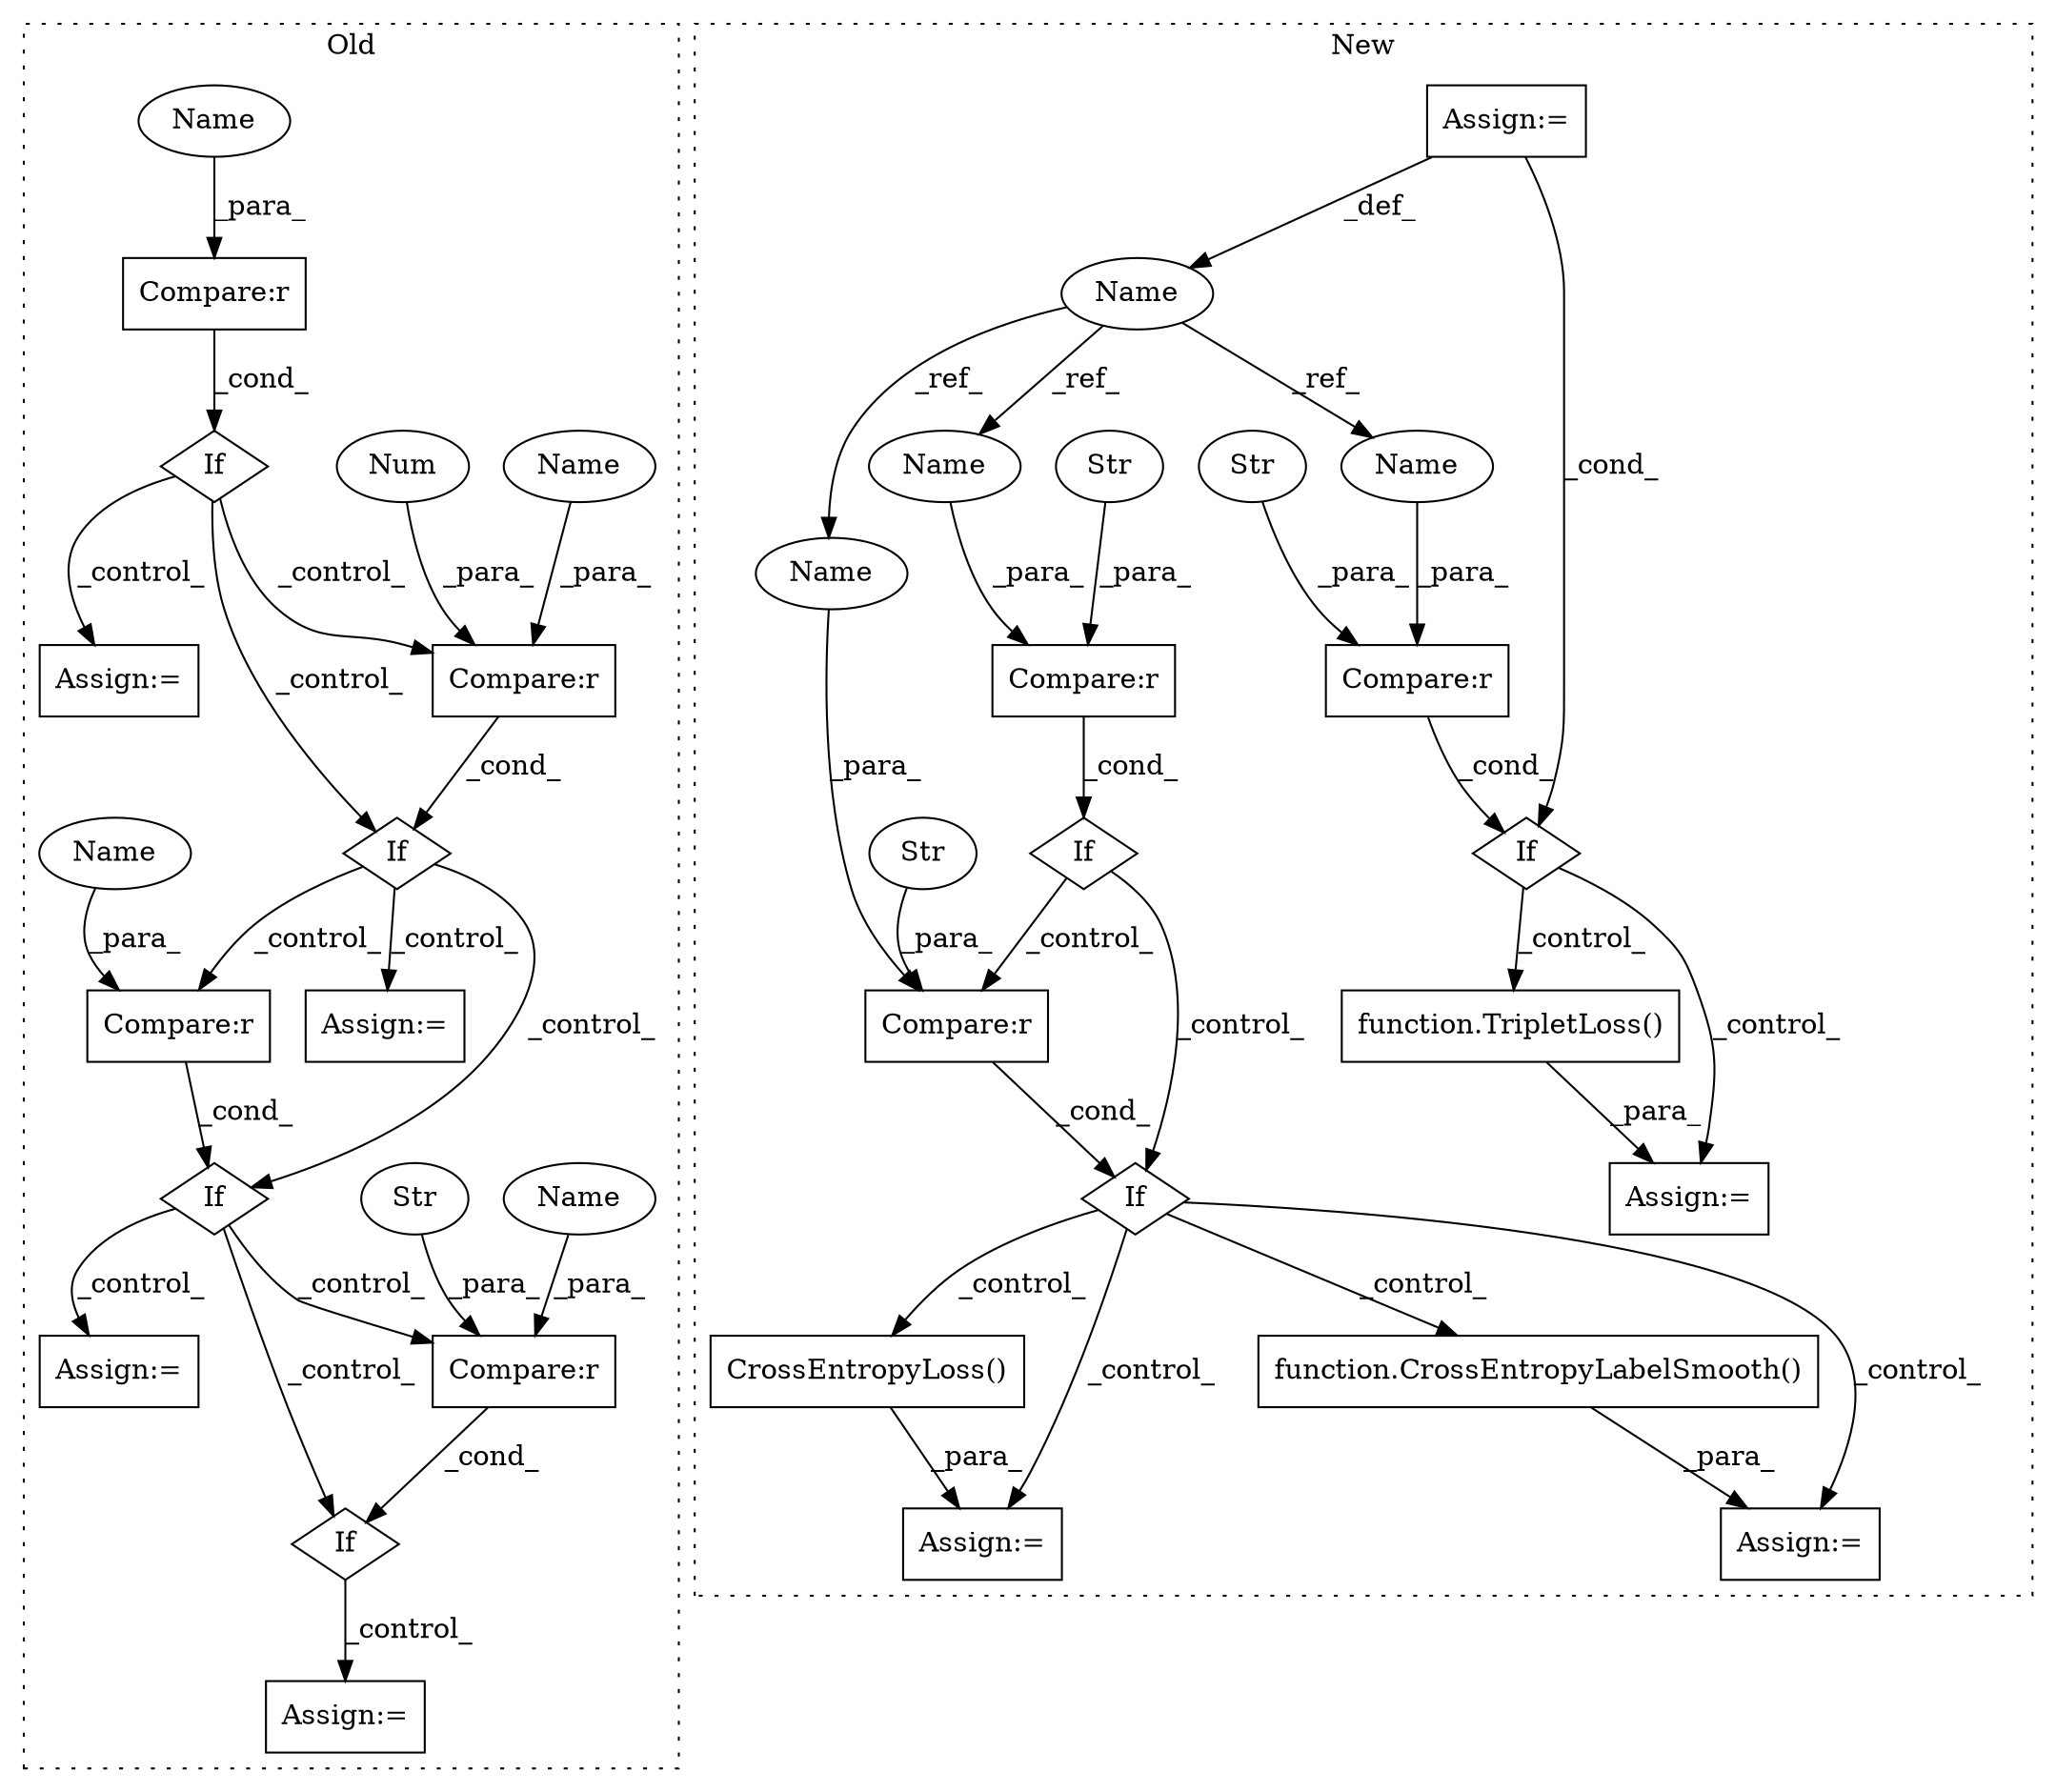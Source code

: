 digraph G {
subgraph cluster0 {
1 [label="If" a="96" s="1164,1183" l="3,18" shape="diamond"];
7 [label="Compare:r" a="40" s="1313" l="25" shape="box"];
8 [label="If" a="96" s="1111,1150" l="3,14" shape="diamond"];
9 [label="Str" a="66" s="1327" l="11" shape="ellipse"];
10 [label="If" a="96" s="1239,1256" l="0,18" shape="diamond"];
12 [label="Compare:r" a="40" s="1239" l="17" shape="box"];
13 [label="If" a="96" s="1313,1338" l="0,18" shape="diamond"];
16 [label="Compare:r" a="40" s="1167" l="16" shape="box"];
17 [label="Num" a="76" s="1181" l="2" shape="ellipse"];
18 [label="Compare:r" a="40" s="1114" l="36" shape="box"];
24 [label="Assign:=" a="68" s="1365" l="3" shape="box"];
26 [label="Assign:=" a="68" s="1283" l="3" shape="box"];
27 [label="Assign:=" a="68" s="2000" l="3" shape="box"];
28 [label="Assign:=" a="68" s="1210" l="3" shape="box"];
35 [label="Name" a="87" s="1114" l="10" shape="ellipse"];
36 [label="Name" a="87" s="1167" l="10" shape="ellipse"];
37 [label="Name" a="87" s="1313" l="10" shape="ellipse"];
38 [label="Name" a="87" s="1239" l="10" shape="ellipse"];
label = "Old";
style="dotted";
}
subgraph cluster1 {
2 [label="CrossEntropyLoss()" a="75" s="1947" l="21" shape="box"];
3 [label="If" a="96" s="1794,1828" l="3,18" shape="diamond"];
4 [label="Compare:r" a="40" s="1797" l="31" shape="box"];
5 [label="If" a="96" s="1617,1647" l="3,14" shape="diamond"];
6 [label="Str" a="66" s="1797" l="13" shape="ellipse"];
11 [label="function.CrossEntropyLabelSmooth()" a="75" s="1861,1896" l="24,1" shape="box"];
14 [label="Compare:r" a="40" s="1620" l="27" shape="box"];
15 [label="Str" a="66" s="1620" l="9" shape="ellipse"];
19 [label="Name" a="87" s="1582" l="14" shape="ellipse"];
20 [label="Compare:r" a="40" s="2152" l="27" shape="box"];
21 [label="If" a="96" s="2149,2179" l="3,14" shape="diamond"];
22 [label="Str" a="66" s="2152" l="9" shape="ellipse"];
23 [label="Assign:=" a="68" s="1858" l="3" shape="box"];
25 [label="Assign:=" a="68" s="1944" l="3" shape="box"];
29 [label="function.TripletLoss()" a="75" s="2209,2227" l="12,51" shape="box"];
30 [label="Assign:=" a="68" s="2206" l="3" shape="box"];
31 [label="Assign:=" a="68" s="1596" l="3" shape="box"];
32 [label="Name" a="87" s="2165" l="14" shape="ellipse"];
33 [label="Name" a="87" s="1814" l="14" shape="ellipse"];
34 [label="Name" a="87" s="1633" l="14" shape="ellipse"];
label = "New";
style="dotted";
}
1 -> 10 [label="_control_"];
1 -> 28 [label="_control_"];
1 -> 12 [label="_control_"];
2 -> 25 [label="_para_"];
3 -> 2 [label="_control_"];
3 -> 11 [label="_control_"];
3 -> 23 [label="_control_"];
3 -> 25 [label="_control_"];
4 -> 3 [label="_cond_"];
5 -> 4 [label="_control_"];
5 -> 3 [label="_control_"];
6 -> 4 [label="_para_"];
7 -> 13 [label="_cond_"];
8 -> 16 [label="_control_"];
8 -> 27 [label="_control_"];
8 -> 1 [label="_control_"];
9 -> 7 [label="_para_"];
10 -> 7 [label="_control_"];
10 -> 13 [label="_control_"];
10 -> 26 [label="_control_"];
11 -> 23 [label="_para_"];
12 -> 10 [label="_cond_"];
13 -> 24 [label="_control_"];
14 -> 5 [label="_cond_"];
15 -> 14 [label="_para_"];
16 -> 1 [label="_cond_"];
17 -> 16 [label="_para_"];
18 -> 8 [label="_cond_"];
19 -> 32 [label="_ref_"];
19 -> 33 [label="_ref_"];
19 -> 34 [label="_ref_"];
20 -> 21 [label="_cond_"];
21 -> 29 [label="_control_"];
21 -> 30 [label="_control_"];
22 -> 20 [label="_para_"];
29 -> 30 [label="_para_"];
31 -> 19 [label="_def_"];
31 -> 21 [label="_cond_"];
32 -> 20 [label="_para_"];
33 -> 4 [label="_para_"];
34 -> 14 [label="_para_"];
35 -> 18 [label="_para_"];
36 -> 16 [label="_para_"];
37 -> 7 [label="_para_"];
38 -> 12 [label="_para_"];
}